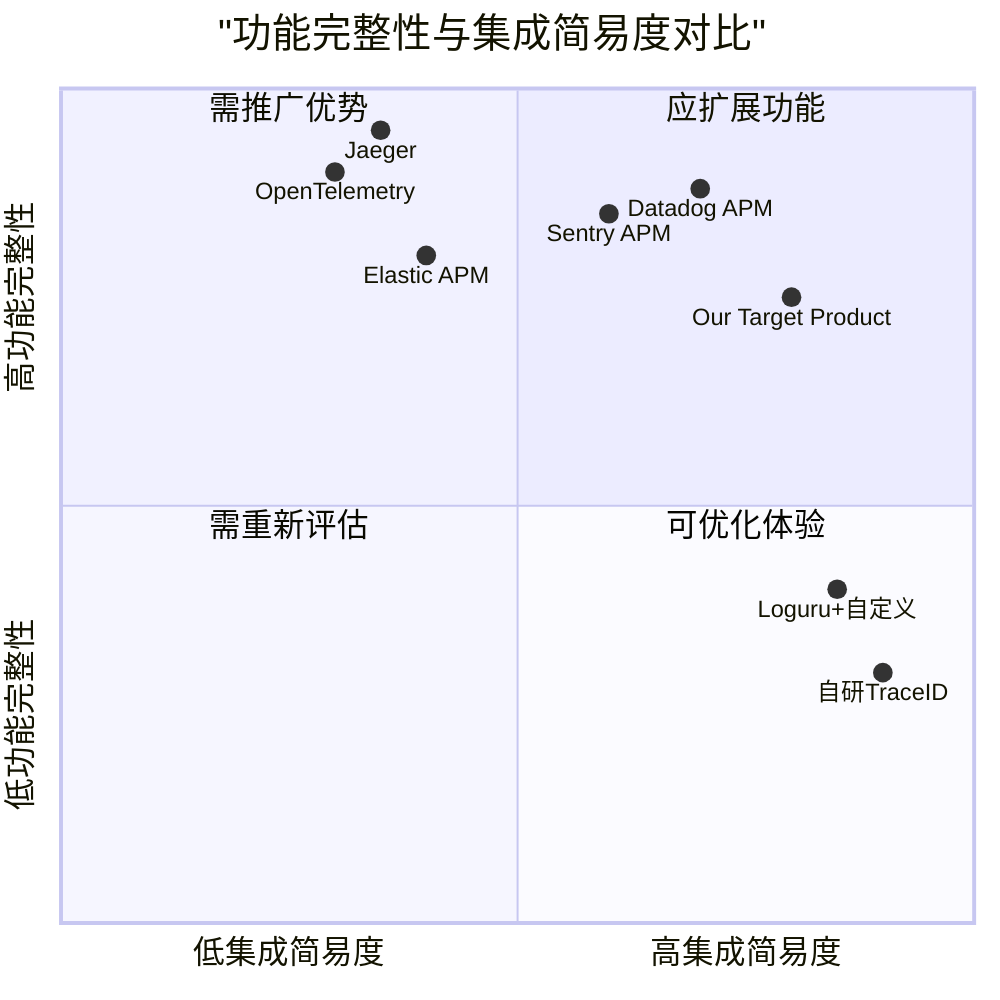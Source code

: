 quadrantChart
    title "功能完整性与集成简易度对比"
    x-axis "低集成简易度" --> "高集成简易度"
    y-axis "低功能完整性" --> "高功能完整性"
    quadrant-1 "应扩展功能"
    quadrant-2 "需推广优势"
    quadrant-3 "需重新评估"
    quadrant-4 "可优化体验"
    "OpenTelemetry": [0.3, 0.9]
    "Sentry APM": [0.6, 0.85]
    "Elastic APM": [0.4, 0.8]
    "Loguru+自定义": [0.85, 0.4]
    "Jaeger": [0.35, 0.95]
    "Datadog APM": [0.7, 0.88]
    "自研TraceID": [0.9, 0.3]
    "Our Target Product": [0.8, 0.75]